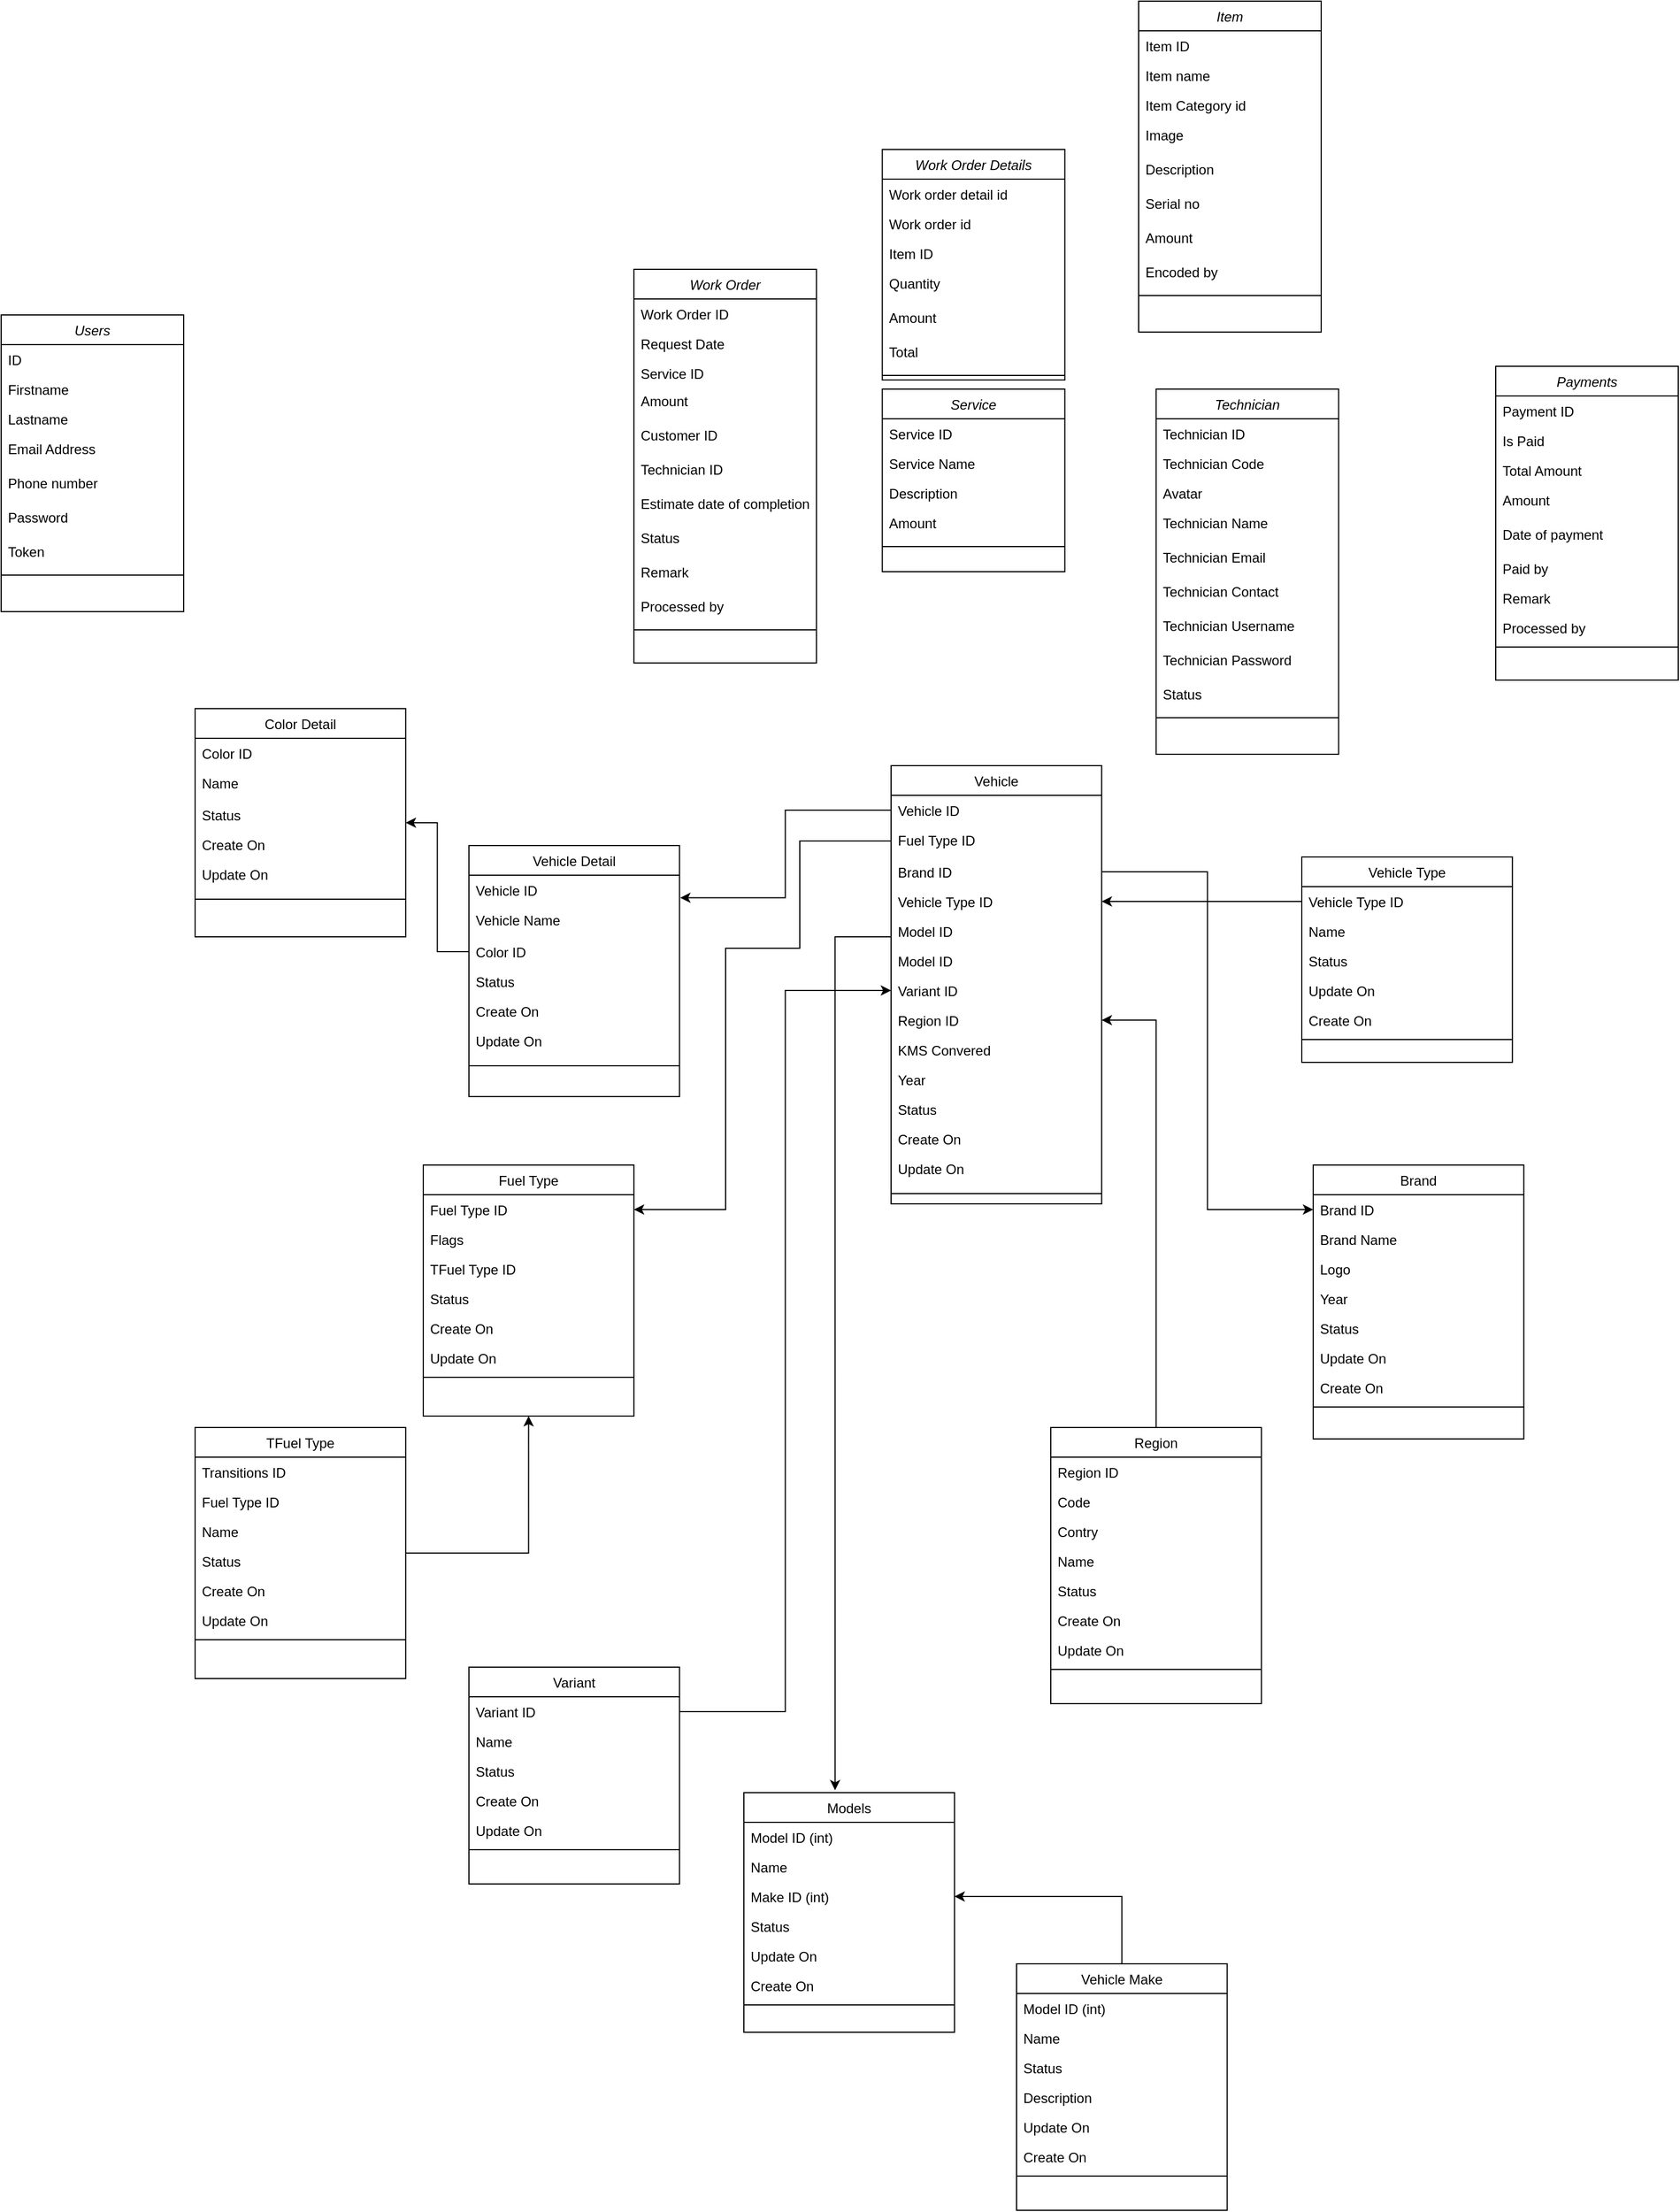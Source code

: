 <mxfile version="20.6.2" type="github">
  <diagram id="C5RBs43oDa-KdzZeNtuy" name="Garage Map App - DB Diagram">
    <mxGraphModel dx="1554" dy="1620" grid="1" gridSize="10" guides="1" tooltips="1" connect="1" arrows="1" fold="1" page="1" pageScale="1" pageWidth="827" pageHeight="1169" math="0" shadow="0">
      <root>
        <mxCell id="WIyWlLk6GJQsqaUBKTNV-0" />
        <mxCell id="WIyWlLk6GJQsqaUBKTNV-1" parent="WIyWlLk6GJQsqaUBKTNV-0" />
        <mxCell id="zkfFHV4jXpPFQw0GAbJ--0" value="Users" style="swimlane;fontStyle=2;align=center;verticalAlign=top;childLayout=stackLayout;horizontal=1;startSize=26;horizontalStack=0;resizeParent=1;resizeLast=0;collapsible=1;marginBottom=0;rounded=0;shadow=0;strokeWidth=1;" parent="WIyWlLk6GJQsqaUBKTNV-1" vertex="1">
          <mxGeometry x="-330" y="75" width="160" height="260" as="geometry">
            <mxRectangle x="-830" y="60" width="160" height="26" as="alternateBounds" />
          </mxGeometry>
        </mxCell>
        <mxCell id="zkfFHV4jXpPFQw0GAbJ--1" value="ID" style="text;align=left;verticalAlign=top;spacingLeft=4;spacingRight=4;overflow=hidden;rotatable=0;points=[[0,0.5],[1,0.5]];portConstraint=eastwest;" parent="zkfFHV4jXpPFQw0GAbJ--0" vertex="1">
          <mxGeometry y="26" width="160" height="26" as="geometry" />
        </mxCell>
        <mxCell id="zkfFHV4jXpPFQw0GAbJ--2" value="Firstname" style="text;align=left;verticalAlign=top;spacingLeft=4;spacingRight=4;overflow=hidden;rotatable=0;points=[[0,0.5],[1,0.5]];portConstraint=eastwest;rounded=0;shadow=0;html=0;" parent="zkfFHV4jXpPFQw0GAbJ--0" vertex="1">
          <mxGeometry y="52" width="160" height="26" as="geometry" />
        </mxCell>
        <mxCell id="zkfFHV4jXpPFQw0GAbJ--3" value="Lastname" style="text;align=left;verticalAlign=top;spacingLeft=4;spacingRight=4;overflow=hidden;rotatable=0;points=[[0,0.5],[1,0.5]];portConstraint=eastwest;rounded=0;shadow=0;html=0;" parent="zkfFHV4jXpPFQw0GAbJ--0" vertex="1">
          <mxGeometry y="78" width="160" height="26" as="geometry" />
        </mxCell>
        <mxCell id="zhhEzy5p5cOylJhgr8vr-0" value="Email Address" style="text;align=left;verticalAlign=top;spacingLeft=4;spacingRight=4;overflow=hidden;rotatable=0;points=[[0,0.5],[1,0.5]];portConstraint=eastwest;rounded=0;shadow=0;html=0;" parent="zkfFHV4jXpPFQw0GAbJ--0" vertex="1">
          <mxGeometry y="104" width="160" height="30" as="geometry" />
        </mxCell>
        <mxCell id="1j_XflQxe0Tt35u-Hjj--0" value="Phone number" style="text;align=left;verticalAlign=top;spacingLeft=4;spacingRight=4;overflow=hidden;rotatable=0;points=[[0,0.5],[1,0.5]];portConstraint=eastwest;rounded=0;shadow=0;html=0;" parent="zkfFHV4jXpPFQw0GAbJ--0" vertex="1">
          <mxGeometry y="134" width="160" height="30" as="geometry" />
        </mxCell>
        <mxCell id="1j_XflQxe0Tt35u-Hjj--1" value="Password" style="text;align=left;verticalAlign=top;spacingLeft=4;spacingRight=4;overflow=hidden;rotatable=0;points=[[0,0.5],[1,0.5]];portConstraint=eastwest;rounded=0;shadow=0;html=0;" parent="zkfFHV4jXpPFQw0GAbJ--0" vertex="1">
          <mxGeometry y="164" width="160" height="30" as="geometry" />
        </mxCell>
        <mxCell id="1j_XflQxe0Tt35u-Hjj--2" value="Token" style="text;align=left;verticalAlign=top;spacingLeft=4;spacingRight=4;overflow=hidden;rotatable=0;points=[[0,0.5],[1,0.5]];portConstraint=eastwest;rounded=0;shadow=0;html=0;" parent="zkfFHV4jXpPFQw0GAbJ--0" vertex="1">
          <mxGeometry y="194" width="160" height="30" as="geometry" />
        </mxCell>
        <mxCell id="zkfFHV4jXpPFQw0GAbJ--4" value="" style="line;html=1;strokeWidth=1;align=left;verticalAlign=middle;spacingTop=-1;spacingLeft=3;spacingRight=3;rotatable=0;labelPosition=right;points=[];portConstraint=eastwest;" parent="zkfFHV4jXpPFQw0GAbJ--0" vertex="1">
          <mxGeometry y="224" width="160" height="8" as="geometry" />
        </mxCell>
        <mxCell id="_AmsLy0YTMM-9idU5BuL-29" value="" style="edgeStyle=orthogonalEdgeStyle;rounded=0;orthogonalLoop=1;jettySize=auto;html=1;entryX=0.433;entryY=-0.01;entryDx=0;entryDy=0;entryPerimeter=0;" parent="WIyWlLk6GJQsqaUBKTNV-1" target="_AmsLy0YTMM-9idU5BuL-20" edge="1">
          <mxGeometry relative="1" as="geometry">
            <Array as="points">
              <mxPoint x="450" y="620" />
              <mxPoint x="380" y="620" />
            </Array>
            <mxPoint x="410" y="620" as="sourcePoint" />
          </mxGeometry>
        </mxCell>
        <mxCell id="_AmsLy0YTMM-9idU5BuL-112" value="" style="edgeStyle=orthogonalEdgeStyle;rounded=0;orthogonalLoop=1;jettySize=auto;html=1;entryX=1.003;entryY=0.761;entryDx=0;entryDy=0;entryPerimeter=0;" parent="WIyWlLk6GJQsqaUBKTNV-1" source="zkfFHV4jXpPFQw0GAbJ--18" target="_AmsLy0YTMM-9idU5BuL-100" edge="1">
          <mxGeometry relative="1" as="geometry" />
        </mxCell>
        <mxCell id="zkfFHV4jXpPFQw0GAbJ--17" value="Vehicle" style="swimlane;fontStyle=0;align=center;verticalAlign=top;childLayout=stackLayout;horizontal=1;startSize=26;horizontalStack=0;resizeParent=1;resizeLast=0;collapsible=1;marginBottom=0;rounded=0;shadow=0;strokeWidth=1;" parent="WIyWlLk6GJQsqaUBKTNV-1" vertex="1">
          <mxGeometry x="450" y="470" width="184.62" height="384" as="geometry">
            <mxRectangle x="550" y="140" width="160" height="26" as="alternateBounds" />
          </mxGeometry>
        </mxCell>
        <mxCell id="zkfFHV4jXpPFQw0GAbJ--18" value="Vehicle ID" style="text;align=left;verticalAlign=top;spacingLeft=4;spacingRight=4;overflow=hidden;rotatable=0;points=[[0,0.5],[1,0.5]];portConstraint=eastwest;" parent="zkfFHV4jXpPFQw0GAbJ--17" vertex="1">
          <mxGeometry y="26" width="184.62" height="26" as="geometry" />
        </mxCell>
        <mxCell id="zkfFHV4jXpPFQw0GAbJ--19" value="Fuel Type ID" style="text;align=left;verticalAlign=top;spacingLeft=4;spacingRight=4;overflow=hidden;rotatable=0;points=[[0,0.5],[1,0.5]];portConstraint=eastwest;rounded=0;shadow=0;html=0;" parent="zkfFHV4jXpPFQw0GAbJ--17" vertex="1">
          <mxGeometry y="52" width="184.62" height="28" as="geometry" />
        </mxCell>
        <mxCell id="zkfFHV4jXpPFQw0GAbJ--20" value="Brand ID" style="text;align=left;verticalAlign=top;spacingLeft=4;spacingRight=4;overflow=hidden;rotatable=0;points=[[0,0.5],[1,0.5]];portConstraint=eastwest;rounded=0;shadow=0;html=0;" parent="zkfFHV4jXpPFQw0GAbJ--17" vertex="1">
          <mxGeometry y="80" width="184.62" height="26" as="geometry" />
        </mxCell>
        <mxCell id="_AmsLy0YTMM-9idU5BuL-56" value="Vehicle Type ID" style="text;align=left;verticalAlign=top;spacingLeft=4;spacingRight=4;overflow=hidden;rotatable=0;points=[[0,0.5],[1,0.5]];portConstraint=eastwest;rounded=0;shadow=0;html=0;" parent="zkfFHV4jXpPFQw0GAbJ--17" vertex="1">
          <mxGeometry y="106" width="184.62" height="26" as="geometry" />
        </mxCell>
        <mxCell id="TfA8qvyjhMoh7MB1J778-33" value="Model ID" style="text;align=left;verticalAlign=top;spacingLeft=4;spacingRight=4;overflow=hidden;rotatable=0;points=[[0,0.5],[1,0.5]];portConstraint=eastwest;rounded=0;shadow=0;html=0;" vertex="1" parent="zkfFHV4jXpPFQw0GAbJ--17">
          <mxGeometry y="132" width="184.62" height="26" as="geometry" />
        </mxCell>
        <mxCell id="zkfFHV4jXpPFQw0GAbJ--21" value="Model ID" style="text;align=left;verticalAlign=top;spacingLeft=4;spacingRight=4;overflow=hidden;rotatable=0;points=[[0,0.5],[1,0.5]];portConstraint=eastwest;rounded=0;shadow=0;html=0;" parent="zkfFHV4jXpPFQw0GAbJ--17" vertex="1">
          <mxGeometry y="158" width="184.62" height="26" as="geometry" />
        </mxCell>
        <mxCell id="zkfFHV4jXpPFQw0GAbJ--22" value="Variant ID" style="text;align=left;verticalAlign=top;spacingLeft=4;spacingRight=4;overflow=hidden;rotatable=0;points=[[0,0.5],[1,0.5]];portConstraint=eastwest;rounded=0;shadow=0;html=0;" parent="zkfFHV4jXpPFQw0GAbJ--17" vertex="1">
          <mxGeometry y="184" width="184.62" height="26" as="geometry" />
        </mxCell>
        <mxCell id="1j_XflQxe0Tt35u-Hjj--4" value="Region ID" style="text;align=left;verticalAlign=top;spacingLeft=4;spacingRight=4;overflow=hidden;rotatable=0;points=[[0,0.5],[1,0.5]];portConstraint=eastwest;rounded=0;shadow=0;html=0;" parent="zkfFHV4jXpPFQw0GAbJ--17" vertex="1">
          <mxGeometry y="210" width="184.62" height="26" as="geometry" />
        </mxCell>
        <mxCell id="_AmsLy0YTMM-9idU5BuL-124" value="KMS Convered" style="text;align=left;verticalAlign=top;spacingLeft=4;spacingRight=4;overflow=hidden;rotatable=0;points=[[0,0.5],[1,0.5]];portConstraint=eastwest;rounded=0;shadow=0;html=0;" parent="zkfFHV4jXpPFQw0GAbJ--17" vertex="1">
          <mxGeometry y="236" width="184.62" height="26" as="geometry" />
        </mxCell>
        <mxCell id="1j_XflQxe0Tt35u-Hjj--3" value="Year" style="text;align=left;verticalAlign=top;spacingLeft=4;spacingRight=4;overflow=hidden;rotatable=0;points=[[0,0.5],[1,0.5]];portConstraint=eastwest;rounded=0;shadow=0;html=0;" parent="zkfFHV4jXpPFQw0GAbJ--17" vertex="1">
          <mxGeometry y="262" width="184.62" height="26" as="geometry" />
        </mxCell>
        <mxCell id="_AmsLy0YTMM-9idU5BuL-93" value="Status" style="text;align=left;verticalAlign=top;spacingLeft=4;spacingRight=4;overflow=hidden;rotatable=0;points=[[0,0.5],[1,0.5]];portConstraint=eastwest;rounded=0;shadow=0;html=0;" parent="zkfFHV4jXpPFQw0GAbJ--17" vertex="1">
          <mxGeometry y="288" width="184.62" height="26" as="geometry" />
        </mxCell>
        <mxCell id="_AmsLy0YTMM-9idU5BuL-94" value="Create On" style="text;align=left;verticalAlign=top;spacingLeft=4;spacingRight=4;overflow=hidden;rotatable=0;points=[[0,0.5],[1,0.5]];portConstraint=eastwest;rounded=0;shadow=0;html=0;" parent="zkfFHV4jXpPFQw0GAbJ--17" vertex="1">
          <mxGeometry y="314" width="184.62" height="26" as="geometry" />
        </mxCell>
        <mxCell id="_AmsLy0YTMM-9idU5BuL-95" value="Update On" style="text;align=left;verticalAlign=top;spacingLeft=4;spacingRight=4;overflow=hidden;rotatable=0;points=[[0,0.5],[1,0.5]];portConstraint=eastwest;rounded=0;shadow=0;html=0;" parent="zkfFHV4jXpPFQw0GAbJ--17" vertex="1">
          <mxGeometry y="340" width="184.62" height="26" as="geometry" />
        </mxCell>
        <mxCell id="zkfFHV4jXpPFQw0GAbJ--23" value="" style="line;html=1;strokeWidth=1;align=left;verticalAlign=middle;spacingTop=-1;spacingLeft=3;spacingRight=3;rotatable=0;labelPosition=right;points=[];portConstraint=eastwest;" parent="zkfFHV4jXpPFQw0GAbJ--17" vertex="1">
          <mxGeometry y="366" width="184.62" height="18" as="geometry" />
        </mxCell>
        <mxCell id="_AmsLy0YTMM-9idU5BuL-1" value="Brand" style="swimlane;fontStyle=0;align=center;verticalAlign=top;childLayout=stackLayout;horizontal=1;startSize=26;horizontalStack=0;resizeParent=1;resizeLast=0;collapsible=1;marginBottom=0;rounded=0;shadow=0;strokeWidth=1;" parent="WIyWlLk6GJQsqaUBKTNV-1" vertex="1">
          <mxGeometry x="820" y="820" width="184.62" height="240" as="geometry">
            <mxRectangle x="550" y="140" width="160" height="26" as="alternateBounds" />
          </mxGeometry>
        </mxCell>
        <mxCell id="_AmsLy0YTMM-9idU5BuL-2" value="Brand ID" style="text;align=left;verticalAlign=top;spacingLeft=4;spacingRight=4;overflow=hidden;rotatable=0;points=[[0,0.5],[1,0.5]];portConstraint=eastwest;" parent="_AmsLy0YTMM-9idU5BuL-1" vertex="1">
          <mxGeometry y="26" width="184.62" height="26" as="geometry" />
        </mxCell>
        <mxCell id="_AmsLy0YTMM-9idU5BuL-3" value="Brand Name" style="text;align=left;verticalAlign=top;spacingLeft=4;spacingRight=4;overflow=hidden;rotatable=0;points=[[0,0.5],[1,0.5]];portConstraint=eastwest;rounded=0;shadow=0;html=0;" parent="_AmsLy0YTMM-9idU5BuL-1" vertex="1">
          <mxGeometry y="52" width="184.62" height="26" as="geometry" />
        </mxCell>
        <mxCell id="_AmsLy0YTMM-9idU5BuL-4" value="Logo" style="text;align=left;verticalAlign=top;spacingLeft=4;spacingRight=4;overflow=hidden;rotatable=0;points=[[0,0.5],[1,0.5]];portConstraint=eastwest;rounded=0;shadow=0;html=0;" parent="_AmsLy0YTMM-9idU5BuL-1" vertex="1">
          <mxGeometry y="78" width="184.62" height="26" as="geometry" />
        </mxCell>
        <mxCell id="_AmsLy0YTMM-9idU5BuL-6" value="Year " style="text;align=left;verticalAlign=top;spacingLeft=4;spacingRight=4;overflow=hidden;rotatable=0;points=[[0,0.5],[1,0.5]];portConstraint=eastwest;rounded=0;shadow=0;html=0;" parent="_AmsLy0YTMM-9idU5BuL-1" vertex="1">
          <mxGeometry y="104" width="184.62" height="26" as="geometry" />
        </mxCell>
        <mxCell id="_AmsLy0YTMM-9idU5BuL-7" value="Status" style="text;align=left;verticalAlign=top;spacingLeft=4;spacingRight=4;overflow=hidden;rotatable=0;points=[[0,0.5],[1,0.5]];portConstraint=eastwest;rounded=0;shadow=0;html=0;" parent="_AmsLy0YTMM-9idU5BuL-1" vertex="1">
          <mxGeometry y="130" width="184.62" height="26" as="geometry" />
        </mxCell>
        <mxCell id="_AmsLy0YTMM-9idU5BuL-8" value="Update On" style="text;align=left;verticalAlign=top;spacingLeft=4;spacingRight=4;overflow=hidden;rotatable=0;points=[[0,0.5],[1,0.5]];portConstraint=eastwest;rounded=0;shadow=0;html=0;" parent="_AmsLy0YTMM-9idU5BuL-1" vertex="1">
          <mxGeometry y="156" width="184.62" height="26" as="geometry" />
        </mxCell>
        <mxCell id="_AmsLy0YTMM-9idU5BuL-51" value="Create On" style="text;align=left;verticalAlign=top;spacingLeft=4;spacingRight=4;overflow=hidden;rotatable=0;points=[[0,0.5],[1,0.5]];portConstraint=eastwest;rounded=0;shadow=0;html=0;" parent="_AmsLy0YTMM-9idU5BuL-1" vertex="1">
          <mxGeometry y="182" width="184.62" height="26" as="geometry" />
        </mxCell>
        <mxCell id="_AmsLy0YTMM-9idU5BuL-9" value="" style="line;html=1;strokeWidth=1;align=left;verticalAlign=middle;spacingTop=-1;spacingLeft=3;spacingRight=3;rotatable=0;labelPosition=right;points=[];portConstraint=eastwest;" parent="_AmsLy0YTMM-9idU5BuL-1" vertex="1">
          <mxGeometry y="208" width="184.62" height="8" as="geometry" />
        </mxCell>
        <mxCell id="_AmsLy0YTMM-9idU5BuL-10" value="Vehicle Type" style="swimlane;fontStyle=0;align=center;verticalAlign=top;childLayout=stackLayout;horizontal=1;startSize=26;horizontalStack=0;resizeParent=1;resizeLast=0;collapsible=1;marginBottom=0;rounded=0;shadow=0;strokeWidth=1;" parent="WIyWlLk6GJQsqaUBKTNV-1" vertex="1">
          <mxGeometry x="810" y="550" width="184.62" height="180" as="geometry">
            <mxRectangle x="550" y="140" width="160" height="26" as="alternateBounds" />
          </mxGeometry>
        </mxCell>
        <mxCell id="_AmsLy0YTMM-9idU5BuL-11" value="Vehicle Type ID " style="text;align=left;verticalAlign=top;spacingLeft=4;spacingRight=4;overflow=hidden;rotatable=0;points=[[0,0.5],[1,0.5]];portConstraint=eastwest;" parent="_AmsLy0YTMM-9idU5BuL-10" vertex="1">
          <mxGeometry y="26" width="184.62" height="26" as="geometry" />
        </mxCell>
        <mxCell id="_AmsLy0YTMM-9idU5BuL-12" value="Name" style="text;align=left;verticalAlign=top;spacingLeft=4;spacingRight=4;overflow=hidden;rotatable=0;points=[[0,0.5],[1,0.5]];portConstraint=eastwest;rounded=0;shadow=0;html=0;" parent="_AmsLy0YTMM-9idU5BuL-10" vertex="1">
          <mxGeometry y="52" width="184.62" height="26" as="geometry" />
        </mxCell>
        <mxCell id="_AmsLy0YTMM-9idU5BuL-13" value="Status" style="text;align=left;verticalAlign=top;spacingLeft=4;spacingRight=4;overflow=hidden;rotatable=0;points=[[0,0.5],[1,0.5]];portConstraint=eastwest;rounded=0;shadow=0;html=0;" parent="_AmsLy0YTMM-9idU5BuL-10" vertex="1">
          <mxGeometry y="78" width="184.62" height="26" as="geometry" />
        </mxCell>
        <mxCell id="_AmsLy0YTMM-9idU5BuL-96" value="Update On" style="text;align=left;verticalAlign=top;spacingLeft=4;spacingRight=4;overflow=hidden;rotatable=0;points=[[0,0.5],[1,0.5]];portConstraint=eastwest;rounded=0;shadow=0;html=0;" parent="_AmsLy0YTMM-9idU5BuL-10" vertex="1">
          <mxGeometry y="104" width="184.62" height="26" as="geometry" />
        </mxCell>
        <mxCell id="_AmsLy0YTMM-9idU5BuL-14" value="Create On" style="text;align=left;verticalAlign=top;spacingLeft=4;spacingRight=4;overflow=hidden;rotatable=0;points=[[0,0.5],[1,0.5]];portConstraint=eastwest;rounded=0;shadow=0;html=0;" parent="_AmsLy0YTMM-9idU5BuL-10" vertex="1">
          <mxGeometry y="130" width="184.62" height="26" as="geometry" />
        </mxCell>
        <mxCell id="_AmsLy0YTMM-9idU5BuL-18" value="" style="line;html=1;strokeWidth=1;align=left;verticalAlign=middle;spacingTop=-1;spacingLeft=3;spacingRight=3;rotatable=0;labelPosition=right;points=[];portConstraint=eastwest;" parent="_AmsLy0YTMM-9idU5BuL-10" vertex="1">
          <mxGeometry y="156" width="184.62" height="8" as="geometry" />
        </mxCell>
        <mxCell id="_AmsLy0YTMM-9idU5BuL-20" value="Models" style="swimlane;fontStyle=0;align=center;verticalAlign=top;childLayout=stackLayout;horizontal=1;startSize=26;horizontalStack=0;resizeParent=1;resizeLast=0;collapsible=1;marginBottom=0;rounded=0;shadow=0;strokeWidth=1;" parent="WIyWlLk6GJQsqaUBKTNV-1" vertex="1">
          <mxGeometry x="321" y="1370" width="184.62" height="210" as="geometry">
            <mxRectangle x="550" y="140" width="160" height="26" as="alternateBounds" />
          </mxGeometry>
        </mxCell>
        <mxCell id="_AmsLy0YTMM-9idU5BuL-21" value="Model ID (int)" style="text;align=left;verticalAlign=top;spacingLeft=4;spacingRight=4;overflow=hidden;rotatable=0;points=[[0,0.5],[1,0.5]];portConstraint=eastwest;" parent="_AmsLy0YTMM-9idU5BuL-20" vertex="1">
          <mxGeometry y="26" width="184.62" height="26" as="geometry" />
        </mxCell>
        <mxCell id="_AmsLy0YTMM-9idU5BuL-22" value="Name" style="text;align=left;verticalAlign=top;spacingLeft=4;spacingRight=4;overflow=hidden;rotatable=0;points=[[0,0.5],[1,0.5]];portConstraint=eastwest;rounded=0;shadow=0;html=0;" parent="_AmsLy0YTMM-9idU5BuL-20" vertex="1">
          <mxGeometry y="52" width="184.62" height="26" as="geometry" />
        </mxCell>
        <mxCell id="_AmsLy0YTMM-9idU5BuL-33" value="Make ID (int)" style="text;align=left;verticalAlign=top;spacingLeft=4;spacingRight=4;overflow=hidden;rotatable=0;points=[[0,0.5],[1,0.5]];portConstraint=eastwest;rounded=0;shadow=0;html=0;" parent="_AmsLy0YTMM-9idU5BuL-20" vertex="1">
          <mxGeometry y="78" width="184.62" height="26" as="geometry" />
        </mxCell>
        <mxCell id="_AmsLy0YTMM-9idU5BuL-27" value="Status" style="text;align=left;verticalAlign=top;spacingLeft=4;spacingRight=4;overflow=hidden;rotatable=0;points=[[0,0.5],[1,0.5]];portConstraint=eastwest;rounded=0;shadow=0;html=0;" parent="_AmsLy0YTMM-9idU5BuL-20" vertex="1">
          <mxGeometry y="104" width="184.62" height="26" as="geometry" />
        </mxCell>
        <mxCell id="_AmsLy0YTMM-9idU5BuL-30" value="Update On" style="text;align=left;verticalAlign=top;spacingLeft=4;spacingRight=4;overflow=hidden;rotatable=0;points=[[0,0.5],[1,0.5]];portConstraint=eastwest;rounded=0;shadow=0;html=0;" parent="_AmsLy0YTMM-9idU5BuL-20" vertex="1">
          <mxGeometry y="130" width="184.62" height="26" as="geometry" />
        </mxCell>
        <mxCell id="_AmsLy0YTMM-9idU5BuL-31" value="Create On" style="text;align=left;verticalAlign=top;spacingLeft=4;spacingRight=4;overflow=hidden;rotatable=0;points=[[0,0.5],[1,0.5]];portConstraint=eastwest;rounded=0;shadow=0;html=0;" parent="_AmsLy0YTMM-9idU5BuL-20" vertex="1">
          <mxGeometry y="156" width="184.62" height="26" as="geometry" />
        </mxCell>
        <mxCell id="_AmsLy0YTMM-9idU5BuL-28" value="" style="line;html=1;strokeWidth=1;align=left;verticalAlign=middle;spacingTop=-1;spacingLeft=3;spacingRight=3;rotatable=0;labelPosition=right;points=[];portConstraint=eastwest;" parent="_AmsLy0YTMM-9idU5BuL-20" vertex="1">
          <mxGeometry y="182" width="184.62" height="8" as="geometry" />
        </mxCell>
        <mxCell id="_AmsLy0YTMM-9idU5BuL-45" style="edgeStyle=orthogonalEdgeStyle;rounded=0;orthogonalLoop=1;jettySize=auto;html=1;" parent="WIyWlLk6GJQsqaUBKTNV-1" source="_AmsLy0YTMM-9idU5BuL-34" target="_AmsLy0YTMM-9idU5BuL-33" edge="1">
          <mxGeometry relative="1" as="geometry">
            <mxPoint x="1138" y="670" as="targetPoint" />
          </mxGeometry>
        </mxCell>
        <mxCell id="_AmsLy0YTMM-9idU5BuL-34" value="Vehicle Make" style="swimlane;fontStyle=0;align=center;verticalAlign=top;childLayout=stackLayout;horizontal=1;startSize=26;horizontalStack=0;resizeParent=1;resizeLast=0;collapsible=1;marginBottom=0;rounded=0;shadow=0;strokeWidth=1;" parent="WIyWlLk6GJQsqaUBKTNV-1" vertex="1">
          <mxGeometry x="560" y="1520" width="184.62" height="216" as="geometry">
            <mxRectangle x="550" y="140" width="160" height="26" as="alternateBounds" />
          </mxGeometry>
        </mxCell>
        <mxCell id="_AmsLy0YTMM-9idU5BuL-35" value="Model ID (int)" style="text;align=left;verticalAlign=top;spacingLeft=4;spacingRight=4;overflow=hidden;rotatable=0;points=[[0,0.5],[1,0.5]];portConstraint=eastwest;" parent="_AmsLy0YTMM-9idU5BuL-34" vertex="1">
          <mxGeometry y="26" width="184.62" height="26" as="geometry" />
        </mxCell>
        <mxCell id="_AmsLy0YTMM-9idU5BuL-36" value="Name" style="text;align=left;verticalAlign=top;spacingLeft=4;spacingRight=4;overflow=hidden;rotatable=0;points=[[0,0.5],[1,0.5]];portConstraint=eastwest;rounded=0;shadow=0;html=0;" parent="_AmsLy0YTMM-9idU5BuL-34" vertex="1">
          <mxGeometry y="52" width="184.62" height="26" as="geometry" />
        </mxCell>
        <mxCell id="_AmsLy0YTMM-9idU5BuL-38" value="Status" style="text;align=left;verticalAlign=top;spacingLeft=4;spacingRight=4;overflow=hidden;rotatable=0;points=[[0,0.5],[1,0.5]];portConstraint=eastwest;rounded=0;shadow=0;html=0;" parent="_AmsLy0YTMM-9idU5BuL-34" vertex="1">
          <mxGeometry y="78" width="184.62" height="26" as="geometry" />
        </mxCell>
        <mxCell id="_AmsLy0YTMM-9idU5BuL-50" value="Description" style="text;align=left;verticalAlign=top;spacingLeft=4;spacingRight=4;overflow=hidden;rotatable=0;points=[[0,0.5],[1,0.5]];portConstraint=eastwest;rounded=0;shadow=0;html=0;" parent="_AmsLy0YTMM-9idU5BuL-34" vertex="1">
          <mxGeometry y="104" width="184.62" height="26" as="geometry" />
        </mxCell>
        <mxCell id="_AmsLy0YTMM-9idU5BuL-49" value="Update On" style="text;align=left;verticalAlign=top;spacingLeft=4;spacingRight=4;overflow=hidden;rotatable=0;points=[[0,0.5],[1,0.5]];portConstraint=eastwest;rounded=0;shadow=0;html=0;" parent="_AmsLy0YTMM-9idU5BuL-34" vertex="1">
          <mxGeometry y="130" width="184.62" height="26" as="geometry" />
        </mxCell>
        <mxCell id="_AmsLy0YTMM-9idU5BuL-40" value="Create On" style="text;align=left;verticalAlign=top;spacingLeft=4;spacingRight=4;overflow=hidden;rotatable=0;points=[[0,0.5],[1,0.5]];portConstraint=eastwest;rounded=0;shadow=0;html=0;" parent="_AmsLy0YTMM-9idU5BuL-34" vertex="1">
          <mxGeometry y="156" width="184.62" height="26" as="geometry" />
        </mxCell>
        <mxCell id="_AmsLy0YTMM-9idU5BuL-41" value="" style="line;html=1;strokeWidth=1;align=left;verticalAlign=middle;spacingTop=-1;spacingLeft=3;spacingRight=3;rotatable=0;labelPosition=right;points=[];portConstraint=eastwest;" parent="_AmsLy0YTMM-9idU5BuL-34" vertex="1">
          <mxGeometry y="182" width="184.62" height="8" as="geometry" />
        </mxCell>
        <mxCell id="_AmsLy0YTMM-9idU5BuL-54" style="edgeStyle=orthogonalEdgeStyle;rounded=0;orthogonalLoop=1;jettySize=auto;html=1;" parent="WIyWlLk6GJQsqaUBKTNV-1" source="zkfFHV4jXpPFQw0GAbJ--20" target="_AmsLy0YTMM-9idU5BuL-2" edge="1">
          <mxGeometry relative="1" as="geometry" />
        </mxCell>
        <mxCell id="_AmsLy0YTMM-9idU5BuL-57" style="edgeStyle=orthogonalEdgeStyle;rounded=0;orthogonalLoop=1;jettySize=auto;html=1;" parent="WIyWlLk6GJQsqaUBKTNV-1" source="_AmsLy0YTMM-9idU5BuL-11" target="_AmsLy0YTMM-9idU5BuL-56" edge="1">
          <mxGeometry relative="1" as="geometry">
            <Array as="points" />
          </mxGeometry>
        </mxCell>
        <mxCell id="_AmsLy0YTMM-9idU5BuL-59" value="Fuel Type" style="swimlane;fontStyle=0;align=center;verticalAlign=top;childLayout=stackLayout;horizontal=1;startSize=26;horizontalStack=0;resizeParent=1;resizeLast=0;collapsible=1;marginBottom=0;rounded=0;shadow=0;strokeWidth=1;" parent="WIyWlLk6GJQsqaUBKTNV-1" vertex="1">
          <mxGeometry x="40" y="820" width="184.62" height="220" as="geometry">
            <mxRectangle x="550" y="140" width="160" height="26" as="alternateBounds" />
          </mxGeometry>
        </mxCell>
        <mxCell id="_AmsLy0YTMM-9idU5BuL-60" value="Fuel Type ID" style="text;align=left;verticalAlign=top;spacingLeft=4;spacingRight=4;overflow=hidden;rotatable=0;points=[[0,0.5],[1,0.5]];portConstraint=eastwest;" parent="_AmsLy0YTMM-9idU5BuL-59" vertex="1">
          <mxGeometry y="26" width="184.62" height="26" as="geometry" />
        </mxCell>
        <mxCell id="_AmsLy0YTMM-9idU5BuL-97" value="Flags" style="text;align=left;verticalAlign=top;spacingLeft=4;spacingRight=4;overflow=hidden;rotatable=0;points=[[0,0.5],[1,0.5]];portConstraint=eastwest;rounded=0;shadow=0;html=0;" parent="_AmsLy0YTMM-9idU5BuL-59" vertex="1">
          <mxGeometry y="52" width="184.62" height="26" as="geometry" />
        </mxCell>
        <mxCell id="_AmsLy0YTMM-9idU5BuL-61" value="TFuel Type ID" style="text;align=left;verticalAlign=top;spacingLeft=4;spacingRight=4;overflow=hidden;rotatable=0;points=[[0,0.5],[1,0.5]];portConstraint=eastwest;rounded=0;shadow=0;html=0;" parent="_AmsLy0YTMM-9idU5BuL-59" vertex="1">
          <mxGeometry y="78" width="184.62" height="26" as="geometry" />
        </mxCell>
        <mxCell id="_AmsLy0YTMM-9idU5BuL-62" value="Status" style="text;align=left;verticalAlign=top;spacingLeft=4;spacingRight=4;overflow=hidden;rotatable=0;points=[[0,0.5],[1,0.5]];portConstraint=eastwest;rounded=0;shadow=0;html=0;" parent="_AmsLy0YTMM-9idU5BuL-59" vertex="1">
          <mxGeometry y="104" width="184.62" height="26" as="geometry" />
        </mxCell>
        <mxCell id="_AmsLy0YTMM-9idU5BuL-65" value="Create On" style="text;align=left;verticalAlign=top;spacingLeft=4;spacingRight=4;overflow=hidden;rotatable=0;points=[[0,0.5],[1,0.5]];portConstraint=eastwest;rounded=0;shadow=0;html=0;" parent="_AmsLy0YTMM-9idU5BuL-59" vertex="1">
          <mxGeometry y="130" width="184.62" height="26" as="geometry" />
        </mxCell>
        <mxCell id="_AmsLy0YTMM-9idU5BuL-63" value="Update On" style="text;align=left;verticalAlign=top;spacingLeft=4;spacingRight=4;overflow=hidden;rotatable=0;points=[[0,0.5],[1,0.5]];portConstraint=eastwest;rounded=0;shadow=0;html=0;" parent="_AmsLy0YTMM-9idU5BuL-59" vertex="1">
          <mxGeometry y="156" width="184.62" height="26" as="geometry" />
        </mxCell>
        <mxCell id="_AmsLy0YTMM-9idU5BuL-64" value="" style="line;html=1;strokeWidth=1;align=left;verticalAlign=middle;spacingTop=-1;spacingLeft=3;spacingRight=3;rotatable=0;labelPosition=right;points=[];portConstraint=eastwest;" parent="_AmsLy0YTMM-9idU5BuL-59" vertex="1">
          <mxGeometry y="182" width="184.62" height="8" as="geometry" />
        </mxCell>
        <mxCell id="_AmsLy0YTMM-9idU5BuL-78" style="edgeStyle=orthogonalEdgeStyle;rounded=0;orthogonalLoop=1;jettySize=auto;html=1;entryX=0.5;entryY=1;entryDx=0;entryDy=0;" parent="WIyWlLk6GJQsqaUBKTNV-1" source="_AmsLy0YTMM-9idU5BuL-66" target="_AmsLy0YTMM-9idU5BuL-59" edge="1">
          <mxGeometry relative="1" as="geometry" />
        </mxCell>
        <mxCell id="_AmsLy0YTMM-9idU5BuL-66" value="TFuel Type" style="swimlane;fontStyle=0;align=center;verticalAlign=top;childLayout=stackLayout;horizontal=1;startSize=26;horizontalStack=0;resizeParent=1;resizeLast=0;collapsible=1;marginBottom=0;rounded=0;shadow=0;strokeWidth=1;" parent="WIyWlLk6GJQsqaUBKTNV-1" vertex="1">
          <mxGeometry x="-160" y="1050" width="184.62" height="220" as="geometry">
            <mxRectangle x="550" y="140" width="160" height="26" as="alternateBounds" />
          </mxGeometry>
        </mxCell>
        <mxCell id="_AmsLy0YTMM-9idU5BuL-98" value="Transitions ID" style="text;align=left;verticalAlign=top;spacingLeft=4;spacingRight=4;overflow=hidden;rotatable=0;points=[[0,0.5],[1,0.5]];portConstraint=eastwest;" parent="_AmsLy0YTMM-9idU5BuL-66" vertex="1">
          <mxGeometry y="26" width="184.62" height="26" as="geometry" />
        </mxCell>
        <mxCell id="_AmsLy0YTMM-9idU5BuL-67" value="Fuel Type ID" style="text;align=left;verticalAlign=top;spacingLeft=4;spacingRight=4;overflow=hidden;rotatable=0;points=[[0,0.5],[1,0.5]];portConstraint=eastwest;" parent="_AmsLy0YTMM-9idU5BuL-66" vertex="1">
          <mxGeometry y="52" width="184.62" height="26" as="geometry" />
        </mxCell>
        <mxCell id="_AmsLy0YTMM-9idU5BuL-75" value="Name" style="text;align=left;verticalAlign=top;spacingLeft=4;spacingRight=4;overflow=hidden;rotatable=0;points=[[0,0.5],[1,0.5]];portConstraint=eastwest;rounded=0;shadow=0;html=0;" parent="_AmsLy0YTMM-9idU5BuL-66" vertex="1">
          <mxGeometry y="78" width="184.62" height="26" as="geometry" />
        </mxCell>
        <mxCell id="_AmsLy0YTMM-9idU5BuL-69" value="Status" style="text;align=left;verticalAlign=top;spacingLeft=4;spacingRight=4;overflow=hidden;rotatable=0;points=[[0,0.5],[1,0.5]];portConstraint=eastwest;rounded=0;shadow=0;html=0;" parent="_AmsLy0YTMM-9idU5BuL-66" vertex="1">
          <mxGeometry y="104" width="184.62" height="26" as="geometry" />
        </mxCell>
        <mxCell id="_AmsLy0YTMM-9idU5BuL-70" value="Create On" style="text;align=left;verticalAlign=top;spacingLeft=4;spacingRight=4;overflow=hidden;rotatable=0;points=[[0,0.5],[1,0.5]];portConstraint=eastwest;rounded=0;shadow=0;html=0;" parent="_AmsLy0YTMM-9idU5BuL-66" vertex="1">
          <mxGeometry y="130" width="184.62" height="26" as="geometry" />
        </mxCell>
        <mxCell id="_AmsLy0YTMM-9idU5BuL-71" value="Update On" style="text;align=left;verticalAlign=top;spacingLeft=4;spacingRight=4;overflow=hidden;rotatable=0;points=[[0,0.5],[1,0.5]];portConstraint=eastwest;rounded=0;shadow=0;html=0;" parent="_AmsLy0YTMM-9idU5BuL-66" vertex="1">
          <mxGeometry y="156" width="184.62" height="26" as="geometry" />
        </mxCell>
        <mxCell id="_AmsLy0YTMM-9idU5BuL-72" value="" style="line;html=1;strokeWidth=1;align=left;verticalAlign=middle;spacingTop=-1;spacingLeft=3;spacingRight=3;rotatable=0;labelPosition=right;points=[];portConstraint=eastwest;" parent="_AmsLy0YTMM-9idU5BuL-66" vertex="1">
          <mxGeometry y="182" width="184.62" height="8" as="geometry" />
        </mxCell>
        <mxCell id="_AmsLy0YTMM-9idU5BuL-79" style="edgeStyle=orthogonalEdgeStyle;rounded=0;orthogonalLoop=1;jettySize=auto;html=1;" parent="WIyWlLk6GJQsqaUBKTNV-1" source="zkfFHV4jXpPFQw0GAbJ--19" target="_AmsLy0YTMM-9idU5BuL-60" edge="1">
          <mxGeometry relative="1" as="geometry">
            <Array as="points">
              <mxPoint x="370" y="536" />
              <mxPoint x="370" y="630" />
              <mxPoint x="305" y="630" />
              <mxPoint x="305" y="859" />
            </Array>
          </mxGeometry>
        </mxCell>
        <mxCell id="_AmsLy0YTMM-9idU5BuL-82" value="Variant" style="swimlane;fontStyle=0;align=center;verticalAlign=top;childLayout=stackLayout;horizontal=1;startSize=26;horizontalStack=0;resizeParent=1;resizeLast=0;collapsible=1;marginBottom=0;rounded=0;shadow=0;strokeWidth=1;" parent="WIyWlLk6GJQsqaUBKTNV-1" vertex="1">
          <mxGeometry x="80" y="1260" width="184.62" height="190" as="geometry">
            <mxRectangle x="170" y="1030" width="160" height="26" as="alternateBounds" />
          </mxGeometry>
        </mxCell>
        <mxCell id="_AmsLy0YTMM-9idU5BuL-83" value="Variant ID" style="text;align=left;verticalAlign=top;spacingLeft=4;spacingRight=4;overflow=hidden;rotatable=0;points=[[0,0.5],[1,0.5]];portConstraint=eastwest;" parent="_AmsLy0YTMM-9idU5BuL-82" vertex="1">
          <mxGeometry y="26" width="184.62" height="26" as="geometry" />
        </mxCell>
        <mxCell id="_AmsLy0YTMM-9idU5BuL-84" value="Name" style="text;align=left;verticalAlign=top;spacingLeft=4;spacingRight=4;overflow=hidden;rotatable=0;points=[[0,0.5],[1,0.5]];portConstraint=eastwest;rounded=0;shadow=0;html=0;" parent="_AmsLy0YTMM-9idU5BuL-82" vertex="1">
          <mxGeometry y="52" width="184.62" height="26" as="geometry" />
        </mxCell>
        <mxCell id="_AmsLy0YTMM-9idU5BuL-85" value="Status" style="text;align=left;verticalAlign=top;spacingLeft=4;spacingRight=4;overflow=hidden;rotatable=0;points=[[0,0.5],[1,0.5]];portConstraint=eastwest;rounded=0;shadow=0;html=0;" parent="_AmsLy0YTMM-9idU5BuL-82" vertex="1">
          <mxGeometry y="78" width="184.62" height="26" as="geometry" />
        </mxCell>
        <mxCell id="_AmsLy0YTMM-9idU5BuL-86" value="Create On" style="text;align=left;verticalAlign=top;spacingLeft=4;spacingRight=4;overflow=hidden;rotatable=0;points=[[0,0.5],[1,0.5]];portConstraint=eastwest;rounded=0;shadow=0;html=0;" parent="_AmsLy0YTMM-9idU5BuL-82" vertex="1">
          <mxGeometry y="104" width="184.62" height="26" as="geometry" />
        </mxCell>
        <mxCell id="_AmsLy0YTMM-9idU5BuL-87" value="Update On" style="text;align=left;verticalAlign=top;spacingLeft=4;spacingRight=4;overflow=hidden;rotatable=0;points=[[0,0.5],[1,0.5]];portConstraint=eastwest;rounded=0;shadow=0;html=0;" parent="_AmsLy0YTMM-9idU5BuL-82" vertex="1">
          <mxGeometry y="130" width="184.62" height="26" as="geometry" />
        </mxCell>
        <mxCell id="_AmsLy0YTMM-9idU5BuL-88" value="" style="line;html=1;strokeWidth=1;align=left;verticalAlign=middle;spacingTop=-1;spacingLeft=3;spacingRight=3;rotatable=0;labelPosition=right;points=[];portConstraint=eastwest;" parent="_AmsLy0YTMM-9idU5BuL-82" vertex="1">
          <mxGeometry y="156" width="184.62" height="8" as="geometry" />
        </mxCell>
        <mxCell id="_AmsLy0YTMM-9idU5BuL-91" style="edgeStyle=orthogonalEdgeStyle;rounded=0;orthogonalLoop=1;jettySize=auto;html=1;entryX=0;entryY=0.5;entryDx=0;entryDy=0;" parent="WIyWlLk6GJQsqaUBKTNV-1" source="_AmsLy0YTMM-9idU5BuL-83" target="zkfFHV4jXpPFQw0GAbJ--22" edge="1">
          <mxGeometry relative="1" as="geometry" />
        </mxCell>
        <mxCell id="_AmsLy0YTMM-9idU5BuL-122" value="" style="edgeStyle=orthogonalEdgeStyle;rounded=0;orthogonalLoop=1;jettySize=auto;html=1;exitX=0;exitY=0.5;exitDx=0;exitDy=0;" parent="WIyWlLk6GJQsqaUBKTNV-1" source="_AmsLy0YTMM-9idU5BuL-107" target="_AmsLy0YTMM-9idU5BuL-114" edge="1">
          <mxGeometry relative="1" as="geometry" />
        </mxCell>
        <mxCell id="_AmsLy0YTMM-9idU5BuL-99" value="Vehicle Detail" style="swimlane;fontStyle=0;align=center;verticalAlign=top;childLayout=stackLayout;horizontal=1;startSize=26;horizontalStack=0;resizeParent=1;resizeLast=0;collapsible=1;marginBottom=0;rounded=0;shadow=0;strokeWidth=1;" parent="WIyWlLk6GJQsqaUBKTNV-1" vertex="1">
          <mxGeometry x="80" y="540" width="184.62" height="220" as="geometry">
            <mxRectangle x="550" y="140" width="160" height="26" as="alternateBounds" />
          </mxGeometry>
        </mxCell>
        <mxCell id="_AmsLy0YTMM-9idU5BuL-100" value="Vehicle ID" style="text;align=left;verticalAlign=top;spacingLeft=4;spacingRight=4;overflow=hidden;rotatable=0;points=[[0,0.5],[1,0.5]];portConstraint=eastwest;" parent="_AmsLy0YTMM-9idU5BuL-99" vertex="1">
          <mxGeometry y="26" width="184.62" height="26" as="geometry" />
        </mxCell>
        <mxCell id="_AmsLy0YTMM-9idU5BuL-101" value="Vehicle Name" style="text;align=left;verticalAlign=top;spacingLeft=4;spacingRight=4;overflow=hidden;rotatable=0;points=[[0,0.5],[1,0.5]];portConstraint=eastwest;rounded=0;shadow=0;html=0;" parent="_AmsLy0YTMM-9idU5BuL-99" vertex="1">
          <mxGeometry y="52" width="184.62" height="28" as="geometry" />
        </mxCell>
        <mxCell id="_AmsLy0YTMM-9idU5BuL-107" value="Color ID" style="text;align=left;verticalAlign=top;spacingLeft=4;spacingRight=4;overflow=hidden;rotatable=0;points=[[0,0.5],[1,0.5]];portConstraint=eastwest;rounded=0;shadow=0;html=0;" parent="_AmsLy0YTMM-9idU5BuL-99" vertex="1">
          <mxGeometry y="80" width="184.62" height="26" as="geometry" />
        </mxCell>
        <mxCell id="_AmsLy0YTMM-9idU5BuL-108" value="Status" style="text;align=left;verticalAlign=top;spacingLeft=4;spacingRight=4;overflow=hidden;rotatable=0;points=[[0,0.5],[1,0.5]];portConstraint=eastwest;rounded=0;shadow=0;html=0;" parent="_AmsLy0YTMM-9idU5BuL-99" vertex="1">
          <mxGeometry y="106" width="184.62" height="26" as="geometry" />
        </mxCell>
        <mxCell id="_AmsLy0YTMM-9idU5BuL-109" value="Create On" style="text;align=left;verticalAlign=top;spacingLeft=4;spacingRight=4;overflow=hidden;rotatable=0;points=[[0,0.5],[1,0.5]];portConstraint=eastwest;rounded=0;shadow=0;html=0;" parent="_AmsLy0YTMM-9idU5BuL-99" vertex="1">
          <mxGeometry y="132" width="184.62" height="26" as="geometry" />
        </mxCell>
        <mxCell id="_AmsLy0YTMM-9idU5BuL-110" value="Update On" style="text;align=left;verticalAlign=top;spacingLeft=4;spacingRight=4;overflow=hidden;rotatable=0;points=[[0,0.5],[1,0.5]];portConstraint=eastwest;rounded=0;shadow=0;html=0;" parent="_AmsLy0YTMM-9idU5BuL-99" vertex="1">
          <mxGeometry y="158" width="184.62" height="26" as="geometry" />
        </mxCell>
        <mxCell id="_AmsLy0YTMM-9idU5BuL-111" value="" style="line;html=1;strokeWidth=1;align=left;verticalAlign=middle;spacingTop=-1;spacingLeft=3;spacingRight=3;rotatable=0;labelPosition=right;points=[];portConstraint=eastwest;" parent="_AmsLy0YTMM-9idU5BuL-99" vertex="1">
          <mxGeometry y="184" width="184.62" height="18" as="geometry" />
        </mxCell>
        <mxCell id="_AmsLy0YTMM-9idU5BuL-114" value="Color Detail" style="swimlane;fontStyle=0;align=center;verticalAlign=top;childLayout=stackLayout;horizontal=1;startSize=26;horizontalStack=0;resizeParent=1;resizeLast=0;collapsible=1;marginBottom=0;rounded=0;shadow=0;strokeWidth=1;" parent="WIyWlLk6GJQsqaUBKTNV-1" vertex="1">
          <mxGeometry x="-160" y="420" width="184.62" height="200" as="geometry">
            <mxRectangle x="550" y="140" width="160" height="26" as="alternateBounds" />
          </mxGeometry>
        </mxCell>
        <mxCell id="_AmsLy0YTMM-9idU5BuL-115" value="Color ID" style="text;align=left;verticalAlign=top;spacingLeft=4;spacingRight=4;overflow=hidden;rotatable=0;points=[[0,0.5],[1,0.5]];portConstraint=eastwest;" parent="_AmsLy0YTMM-9idU5BuL-114" vertex="1">
          <mxGeometry y="26" width="184.62" height="26" as="geometry" />
        </mxCell>
        <mxCell id="_AmsLy0YTMM-9idU5BuL-116" value="Name" style="text;align=left;verticalAlign=top;spacingLeft=4;spacingRight=4;overflow=hidden;rotatable=0;points=[[0,0.5],[1,0.5]];portConstraint=eastwest;rounded=0;shadow=0;html=0;" parent="_AmsLy0YTMM-9idU5BuL-114" vertex="1">
          <mxGeometry y="52" width="184.62" height="28" as="geometry" />
        </mxCell>
        <mxCell id="_AmsLy0YTMM-9idU5BuL-118" value="Status" style="text;align=left;verticalAlign=top;spacingLeft=4;spacingRight=4;overflow=hidden;rotatable=0;points=[[0,0.5],[1,0.5]];portConstraint=eastwest;rounded=0;shadow=0;html=0;" parent="_AmsLy0YTMM-9idU5BuL-114" vertex="1">
          <mxGeometry y="80" width="184.62" height="26" as="geometry" />
        </mxCell>
        <mxCell id="_AmsLy0YTMM-9idU5BuL-119" value="Create On" style="text;align=left;verticalAlign=top;spacingLeft=4;spacingRight=4;overflow=hidden;rotatable=0;points=[[0,0.5],[1,0.5]];portConstraint=eastwest;rounded=0;shadow=0;html=0;" parent="_AmsLy0YTMM-9idU5BuL-114" vertex="1">
          <mxGeometry y="106" width="184.62" height="26" as="geometry" />
        </mxCell>
        <mxCell id="_AmsLy0YTMM-9idU5BuL-120" value="Update On" style="text;align=left;verticalAlign=top;spacingLeft=4;spacingRight=4;overflow=hidden;rotatable=0;points=[[0,0.5],[1,0.5]];portConstraint=eastwest;rounded=0;shadow=0;html=0;" parent="_AmsLy0YTMM-9idU5BuL-114" vertex="1">
          <mxGeometry y="132" width="184.62" height="26" as="geometry" />
        </mxCell>
        <mxCell id="_AmsLy0YTMM-9idU5BuL-121" value="" style="line;html=1;strokeWidth=1;align=left;verticalAlign=middle;spacingTop=-1;spacingLeft=3;spacingRight=3;rotatable=0;labelPosition=right;points=[];portConstraint=eastwest;" parent="_AmsLy0YTMM-9idU5BuL-114" vertex="1">
          <mxGeometry y="158" width="184.62" height="18" as="geometry" />
        </mxCell>
        <mxCell id="_AmsLy0YTMM-9idU5BuL-136" style="edgeStyle=orthogonalEdgeStyle;rounded=0;orthogonalLoop=1;jettySize=auto;html=1;" parent="WIyWlLk6GJQsqaUBKTNV-1" source="_AmsLy0YTMM-9idU5BuL-125" target="1j_XflQxe0Tt35u-Hjj--4" edge="1">
          <mxGeometry relative="1" as="geometry" />
        </mxCell>
        <mxCell id="_AmsLy0YTMM-9idU5BuL-125" value="Region" style="swimlane;fontStyle=0;align=center;verticalAlign=top;childLayout=stackLayout;horizontal=1;startSize=26;horizontalStack=0;resizeParent=1;resizeLast=0;collapsible=1;marginBottom=0;rounded=0;shadow=0;strokeWidth=1;" parent="WIyWlLk6GJQsqaUBKTNV-1" vertex="1">
          <mxGeometry x="590" y="1050" width="184.62" height="242" as="geometry">
            <mxRectangle x="170" y="1030" width="160" height="26" as="alternateBounds" />
          </mxGeometry>
        </mxCell>
        <mxCell id="_AmsLy0YTMM-9idU5BuL-126" value="Region ID" style="text;align=left;verticalAlign=top;spacingLeft=4;spacingRight=4;overflow=hidden;rotatable=0;points=[[0,0.5],[1,0.5]];portConstraint=eastwest;" parent="_AmsLy0YTMM-9idU5BuL-125" vertex="1">
          <mxGeometry y="26" width="184.62" height="26" as="geometry" />
        </mxCell>
        <mxCell id="_AmsLy0YTMM-9idU5BuL-127" value="Code" style="text;align=left;verticalAlign=top;spacingLeft=4;spacingRight=4;overflow=hidden;rotatable=0;points=[[0,0.5],[1,0.5]];portConstraint=eastwest;rounded=0;shadow=0;html=0;" parent="_AmsLy0YTMM-9idU5BuL-125" vertex="1">
          <mxGeometry y="52" width="184.62" height="26" as="geometry" />
        </mxCell>
        <mxCell id="_AmsLy0YTMM-9idU5BuL-133" value="Contry" style="text;align=left;verticalAlign=top;spacingLeft=4;spacingRight=4;overflow=hidden;rotatable=0;points=[[0,0.5],[1,0.5]];portConstraint=eastwest;rounded=0;shadow=0;html=0;" parent="_AmsLy0YTMM-9idU5BuL-125" vertex="1">
          <mxGeometry y="78" width="184.62" height="26" as="geometry" />
        </mxCell>
        <mxCell id="_AmsLy0YTMM-9idU5BuL-128" value="Name" style="text;align=left;verticalAlign=top;spacingLeft=4;spacingRight=4;overflow=hidden;rotatable=0;points=[[0,0.5],[1,0.5]];portConstraint=eastwest;rounded=0;shadow=0;html=0;" parent="_AmsLy0YTMM-9idU5BuL-125" vertex="1">
          <mxGeometry y="104" width="184.62" height="26" as="geometry" />
        </mxCell>
        <mxCell id="_AmsLy0YTMM-9idU5BuL-132" value="Status" style="text;align=left;verticalAlign=top;spacingLeft=4;spacingRight=4;overflow=hidden;rotatable=0;points=[[0,0.5],[1,0.5]];portConstraint=eastwest;rounded=0;shadow=0;html=0;" parent="_AmsLy0YTMM-9idU5BuL-125" vertex="1">
          <mxGeometry y="130" width="184.62" height="26" as="geometry" />
        </mxCell>
        <mxCell id="_AmsLy0YTMM-9idU5BuL-129" value="Create On" style="text;align=left;verticalAlign=top;spacingLeft=4;spacingRight=4;overflow=hidden;rotatable=0;points=[[0,0.5],[1,0.5]];portConstraint=eastwest;rounded=0;shadow=0;html=0;" parent="_AmsLy0YTMM-9idU5BuL-125" vertex="1">
          <mxGeometry y="156" width="184.62" height="26" as="geometry" />
        </mxCell>
        <mxCell id="_AmsLy0YTMM-9idU5BuL-130" value="Update On" style="text;align=left;verticalAlign=top;spacingLeft=4;spacingRight=4;overflow=hidden;rotatable=0;points=[[0,0.5],[1,0.5]];portConstraint=eastwest;rounded=0;shadow=0;html=0;" parent="_AmsLy0YTMM-9idU5BuL-125" vertex="1">
          <mxGeometry y="182" width="184.62" height="26" as="geometry" />
        </mxCell>
        <mxCell id="_AmsLy0YTMM-9idU5BuL-131" value="" style="line;html=1;strokeWidth=1;align=left;verticalAlign=middle;spacingTop=-1;spacingLeft=3;spacingRight=3;rotatable=0;labelPosition=right;points=[];portConstraint=eastwest;" parent="_AmsLy0YTMM-9idU5BuL-125" vertex="1">
          <mxGeometry y="208" width="184.62" height="8" as="geometry" />
        </mxCell>
        <mxCell id="pKip1tppJ04PTtZ95Z_z-1" value="Service" style="swimlane;fontStyle=2;align=center;verticalAlign=top;childLayout=stackLayout;horizontal=1;startSize=26;horizontalStack=0;resizeParent=1;resizeLast=0;collapsible=1;marginBottom=0;rounded=0;shadow=0;strokeWidth=1;" parent="WIyWlLk6GJQsqaUBKTNV-1" vertex="1">
          <mxGeometry x="442.31" y="140" width="160" height="160" as="geometry">
            <mxRectangle x="-830" y="60" width="160" height="26" as="alternateBounds" />
          </mxGeometry>
        </mxCell>
        <mxCell id="pKip1tppJ04PTtZ95Z_z-2" value="Service ID" style="text;align=left;verticalAlign=top;spacingLeft=4;spacingRight=4;overflow=hidden;rotatable=0;points=[[0,0.5],[1,0.5]];portConstraint=eastwest;" parent="pKip1tppJ04PTtZ95Z_z-1" vertex="1">
          <mxGeometry y="26" width="160" height="26" as="geometry" />
        </mxCell>
        <mxCell id="pKip1tppJ04PTtZ95Z_z-3" value="Service Name" style="text;align=left;verticalAlign=top;spacingLeft=4;spacingRight=4;overflow=hidden;rotatable=0;points=[[0,0.5],[1,0.5]];portConstraint=eastwest;rounded=0;shadow=0;html=0;" parent="pKip1tppJ04PTtZ95Z_z-1" vertex="1">
          <mxGeometry y="52" width="160" height="26" as="geometry" />
        </mxCell>
        <mxCell id="pKip1tppJ04PTtZ95Z_z-4" value="Description" style="text;align=left;verticalAlign=top;spacingLeft=4;spacingRight=4;overflow=hidden;rotatable=0;points=[[0,0.5],[1,0.5]];portConstraint=eastwest;rounded=0;shadow=0;html=0;" parent="pKip1tppJ04PTtZ95Z_z-1" vertex="1">
          <mxGeometry y="78" width="160" height="26" as="geometry" />
        </mxCell>
        <mxCell id="pKip1tppJ04PTtZ95Z_z-5" value="Amount" style="text;align=left;verticalAlign=top;spacingLeft=4;spacingRight=4;overflow=hidden;rotatable=0;points=[[0,0.5],[1,0.5]];portConstraint=eastwest;rounded=0;shadow=0;html=0;" parent="pKip1tppJ04PTtZ95Z_z-1" vertex="1">
          <mxGeometry y="104" width="160" height="30" as="geometry" />
        </mxCell>
        <mxCell id="pKip1tppJ04PTtZ95Z_z-9" value="" style="line;html=1;strokeWidth=1;align=left;verticalAlign=middle;spacingTop=-1;spacingLeft=3;spacingRight=3;rotatable=0;labelPosition=right;points=[];portConstraint=eastwest;" parent="pKip1tppJ04PTtZ95Z_z-1" vertex="1">
          <mxGeometry y="134" width="160" height="8" as="geometry" />
        </mxCell>
        <mxCell id="pKip1tppJ04PTtZ95Z_z-13" value="Technician" style="swimlane;fontStyle=2;align=center;verticalAlign=top;childLayout=stackLayout;horizontal=1;startSize=26;horizontalStack=0;resizeParent=1;resizeLast=0;collapsible=1;marginBottom=0;rounded=0;shadow=0;strokeWidth=1;" parent="WIyWlLk6GJQsqaUBKTNV-1" vertex="1">
          <mxGeometry x="682.31" y="140" width="160" height="320" as="geometry">
            <mxRectangle x="-830" y="60" width="160" height="26" as="alternateBounds" />
          </mxGeometry>
        </mxCell>
        <mxCell id="pKip1tppJ04PTtZ95Z_z-14" value="Technician ID" style="text;align=left;verticalAlign=top;spacingLeft=4;spacingRight=4;overflow=hidden;rotatable=0;points=[[0,0.5],[1,0.5]];portConstraint=eastwest;" parent="pKip1tppJ04PTtZ95Z_z-13" vertex="1">
          <mxGeometry y="26" width="160" height="26" as="geometry" />
        </mxCell>
        <mxCell id="pKip1tppJ04PTtZ95Z_z-15" value="Technician Code" style="text;align=left;verticalAlign=top;spacingLeft=4;spacingRight=4;overflow=hidden;rotatable=0;points=[[0,0.5],[1,0.5]];portConstraint=eastwest;rounded=0;shadow=0;html=0;" parent="pKip1tppJ04PTtZ95Z_z-13" vertex="1">
          <mxGeometry y="52" width="160" height="26" as="geometry" />
        </mxCell>
        <mxCell id="pKip1tppJ04PTtZ95Z_z-16" value="Avatar" style="text;align=left;verticalAlign=top;spacingLeft=4;spacingRight=4;overflow=hidden;rotatable=0;points=[[0,0.5],[1,0.5]];portConstraint=eastwest;rounded=0;shadow=0;html=0;" parent="pKip1tppJ04PTtZ95Z_z-13" vertex="1">
          <mxGeometry y="78" width="160" height="26" as="geometry" />
        </mxCell>
        <mxCell id="pKip1tppJ04PTtZ95Z_z-17" value="Technician Name" style="text;align=left;verticalAlign=top;spacingLeft=4;spacingRight=4;overflow=hidden;rotatable=0;points=[[0,0.5],[1,0.5]];portConstraint=eastwest;rounded=0;shadow=0;html=0;" parent="pKip1tppJ04PTtZ95Z_z-13" vertex="1">
          <mxGeometry y="104" width="160" height="30" as="geometry" />
        </mxCell>
        <mxCell id="pKip1tppJ04PTtZ95Z_z-20" value="Technician Email" style="text;align=left;verticalAlign=top;spacingLeft=4;spacingRight=4;overflow=hidden;rotatable=0;points=[[0,0.5],[1,0.5]];portConstraint=eastwest;rounded=0;shadow=0;html=0;" parent="pKip1tppJ04PTtZ95Z_z-13" vertex="1">
          <mxGeometry y="134" width="160" height="30" as="geometry" />
        </mxCell>
        <mxCell id="pKip1tppJ04PTtZ95Z_z-21" value="Technician Contact" style="text;align=left;verticalAlign=top;spacingLeft=4;spacingRight=4;overflow=hidden;rotatable=0;points=[[0,0.5],[1,0.5]];portConstraint=eastwest;rounded=0;shadow=0;html=0;" parent="pKip1tppJ04PTtZ95Z_z-13" vertex="1">
          <mxGeometry y="164" width="160" height="30" as="geometry" />
        </mxCell>
        <mxCell id="pKip1tppJ04PTtZ95Z_z-22" value="Technician Username" style="text;align=left;verticalAlign=top;spacingLeft=4;spacingRight=4;overflow=hidden;rotatable=0;points=[[0,0.5],[1,0.5]];portConstraint=eastwest;rounded=0;shadow=0;html=0;" parent="pKip1tppJ04PTtZ95Z_z-13" vertex="1">
          <mxGeometry y="194" width="160" height="30" as="geometry" />
        </mxCell>
        <mxCell id="pKip1tppJ04PTtZ95Z_z-23" value="Technician Password" style="text;align=left;verticalAlign=top;spacingLeft=4;spacingRight=4;overflow=hidden;rotatable=0;points=[[0,0.5],[1,0.5]];portConstraint=eastwest;rounded=0;shadow=0;html=0;" parent="pKip1tppJ04PTtZ95Z_z-13" vertex="1">
          <mxGeometry y="224" width="160" height="30" as="geometry" />
        </mxCell>
        <mxCell id="pKip1tppJ04PTtZ95Z_z-24" value="Status" style="text;align=left;verticalAlign=top;spacingLeft=4;spacingRight=4;overflow=hidden;rotatable=0;points=[[0,0.5],[1,0.5]];portConstraint=eastwest;rounded=0;shadow=0;html=0;" parent="pKip1tppJ04PTtZ95Z_z-13" vertex="1">
          <mxGeometry y="254" width="160" height="30" as="geometry" />
        </mxCell>
        <mxCell id="pKip1tppJ04PTtZ95Z_z-18" value="" style="line;html=1;strokeWidth=1;align=left;verticalAlign=middle;spacingTop=-1;spacingLeft=3;spacingRight=3;rotatable=0;labelPosition=right;points=[];portConstraint=eastwest;" parent="pKip1tppJ04PTtZ95Z_z-13" vertex="1">
          <mxGeometry y="284" width="160" height="8" as="geometry" />
        </mxCell>
        <mxCell id="8uALSgamqrS27bfwQgdc-2" value="Payments" style="swimlane;fontStyle=2;align=center;verticalAlign=top;childLayout=stackLayout;horizontal=1;startSize=26;horizontalStack=0;resizeParent=1;resizeLast=0;collapsible=1;marginBottom=0;rounded=0;shadow=0;strokeWidth=1;" parent="WIyWlLk6GJQsqaUBKTNV-1" vertex="1">
          <mxGeometry x="980" y="120" width="160" height="275" as="geometry">
            <mxRectangle x="-830" y="60" width="160" height="26" as="alternateBounds" />
          </mxGeometry>
        </mxCell>
        <mxCell id="8uALSgamqrS27bfwQgdc-3" value="Payment ID" style="text;align=left;verticalAlign=top;spacingLeft=4;spacingRight=4;overflow=hidden;rotatable=0;points=[[0,0.5],[1,0.5]];portConstraint=eastwest;" parent="8uALSgamqrS27bfwQgdc-2" vertex="1">
          <mxGeometry y="26" width="160" height="26" as="geometry" />
        </mxCell>
        <mxCell id="8uALSgamqrS27bfwQgdc-4" value="Is Paid" style="text;align=left;verticalAlign=top;spacingLeft=4;spacingRight=4;overflow=hidden;rotatable=0;points=[[0,0.5],[1,0.5]];portConstraint=eastwest;rounded=0;shadow=0;html=0;" parent="8uALSgamqrS27bfwQgdc-2" vertex="1">
          <mxGeometry y="52" width="160" height="26" as="geometry" />
        </mxCell>
        <mxCell id="8uALSgamqrS27bfwQgdc-5" value="Total Amount" style="text;align=left;verticalAlign=top;spacingLeft=4;spacingRight=4;overflow=hidden;rotatable=0;points=[[0,0.5],[1,0.5]];portConstraint=eastwest;rounded=0;shadow=0;html=0;" parent="8uALSgamqrS27bfwQgdc-2" vertex="1">
          <mxGeometry y="78" width="160" height="26" as="geometry" />
        </mxCell>
        <mxCell id="8uALSgamqrS27bfwQgdc-6" value="Amount" style="text;align=left;verticalAlign=top;spacingLeft=4;spacingRight=4;overflow=hidden;rotatable=0;points=[[0,0.5],[1,0.5]];portConstraint=eastwest;rounded=0;shadow=0;html=0;" parent="8uALSgamqrS27bfwQgdc-2" vertex="1">
          <mxGeometry y="104" width="160" height="30" as="geometry" />
        </mxCell>
        <mxCell id="8uALSgamqrS27bfwQgdc-10" value="Date of payment" style="text;align=left;verticalAlign=top;spacingLeft=4;spacingRight=4;overflow=hidden;rotatable=0;points=[[0,0.5],[1,0.5]];portConstraint=eastwest;rounded=0;shadow=0;html=0;" parent="8uALSgamqrS27bfwQgdc-2" vertex="1">
          <mxGeometry y="134" width="160" height="30" as="geometry" />
        </mxCell>
        <mxCell id="8uALSgamqrS27bfwQgdc-11" value="Paid by" style="text;align=left;verticalAlign=top;spacingLeft=4;spacingRight=4;overflow=hidden;rotatable=0;points=[[0,0.5],[1,0.5]];portConstraint=eastwest;rounded=0;shadow=0;html=0;" parent="8uALSgamqrS27bfwQgdc-2" vertex="1">
          <mxGeometry y="164" width="160" height="26" as="geometry" />
        </mxCell>
        <mxCell id="8uALSgamqrS27bfwQgdc-12" value="Remark" style="text;align=left;verticalAlign=top;spacingLeft=4;spacingRight=4;overflow=hidden;rotatable=0;points=[[0,0.5],[1,0.5]];portConstraint=eastwest;rounded=0;shadow=0;html=0;" parent="8uALSgamqrS27bfwQgdc-2" vertex="1">
          <mxGeometry y="190" width="160" height="26" as="geometry" />
        </mxCell>
        <mxCell id="8uALSgamqrS27bfwQgdc-13" value="Processed by" style="text;align=left;verticalAlign=top;spacingLeft=4;spacingRight=4;overflow=hidden;rotatable=0;points=[[0,0.5],[1,0.5]];portConstraint=eastwest;rounded=0;shadow=0;html=0;" parent="8uALSgamqrS27bfwQgdc-2" vertex="1">
          <mxGeometry y="216" width="160" height="26" as="geometry" />
        </mxCell>
        <mxCell id="8uALSgamqrS27bfwQgdc-7" value="" style="line;html=1;strokeWidth=1;align=left;verticalAlign=middle;spacingTop=-1;spacingLeft=3;spacingRight=3;rotatable=0;labelPosition=right;points=[];portConstraint=eastwest;" parent="8uALSgamqrS27bfwQgdc-2" vertex="1">
          <mxGeometry y="242" width="160" height="8" as="geometry" />
        </mxCell>
        <mxCell id="8uALSgamqrS27bfwQgdc-15" value="Work Order" style="swimlane;fontStyle=2;align=center;verticalAlign=top;childLayout=stackLayout;horizontal=1;startSize=26;horizontalStack=0;resizeParent=1;resizeLast=0;collapsible=1;marginBottom=0;rounded=0;shadow=0;strokeWidth=1;" parent="WIyWlLk6GJQsqaUBKTNV-1" vertex="1">
          <mxGeometry x="224.62" y="35" width="160" height="345" as="geometry">
            <mxRectangle x="-830" y="60" width="160" height="26" as="alternateBounds" />
          </mxGeometry>
        </mxCell>
        <mxCell id="8uALSgamqrS27bfwQgdc-16" value="Work Order ID" style="text;align=left;verticalAlign=top;spacingLeft=4;spacingRight=4;overflow=hidden;rotatable=0;points=[[0,0.5],[1,0.5]];portConstraint=eastwest;" parent="8uALSgamqrS27bfwQgdc-15" vertex="1">
          <mxGeometry y="26" width="160" height="26" as="geometry" />
        </mxCell>
        <mxCell id="8uALSgamqrS27bfwQgdc-17" value="Request Date " style="text;align=left;verticalAlign=top;spacingLeft=4;spacingRight=4;overflow=hidden;rotatable=0;points=[[0,0.5],[1,0.5]];portConstraint=eastwest;rounded=0;shadow=0;html=0;" parent="8uALSgamqrS27bfwQgdc-15" vertex="1">
          <mxGeometry y="52" width="160" height="26" as="geometry" />
        </mxCell>
        <mxCell id="8uALSgamqrS27bfwQgdc-18" value="Service ID" style="text;align=left;verticalAlign=top;spacingLeft=4;spacingRight=4;overflow=hidden;rotatable=0;points=[[0,0.5],[1,0.5]];portConstraint=eastwest;rounded=0;shadow=0;html=0;" parent="8uALSgamqrS27bfwQgdc-15" vertex="1">
          <mxGeometry y="78" width="160" height="24" as="geometry" />
        </mxCell>
        <mxCell id="TfA8qvyjhMoh7MB1J778-4" value="Amount" style="text;align=left;verticalAlign=top;spacingLeft=4;spacingRight=4;overflow=hidden;rotatable=0;points=[[0,0.5],[1,0.5]];portConstraint=eastwest;rounded=0;shadow=0;html=0;" vertex="1" parent="8uALSgamqrS27bfwQgdc-15">
          <mxGeometry y="102" width="160" height="30" as="geometry" />
        </mxCell>
        <mxCell id="TfA8qvyjhMoh7MB1J778-3" value="Customer ID" style="text;align=left;verticalAlign=top;spacingLeft=4;spacingRight=4;overflow=hidden;rotatable=0;points=[[0,0.5],[1,0.5]];portConstraint=eastwest;rounded=0;shadow=0;html=0;" vertex="1" parent="8uALSgamqrS27bfwQgdc-15">
          <mxGeometry y="132" width="160" height="30" as="geometry" />
        </mxCell>
        <mxCell id="TfA8qvyjhMoh7MB1J778-5" value="Technician ID" style="text;align=left;verticalAlign=top;spacingLeft=4;spacingRight=4;overflow=hidden;rotatable=0;points=[[0,0.5],[1,0.5]];portConstraint=eastwest;rounded=0;shadow=0;html=0;" vertex="1" parent="8uALSgamqrS27bfwQgdc-15">
          <mxGeometry y="162" width="160" height="30" as="geometry" />
        </mxCell>
        <mxCell id="TfA8qvyjhMoh7MB1J778-6" value="Estimate date of completion " style="text;align=left;verticalAlign=top;spacingLeft=4;spacingRight=4;overflow=hidden;rotatable=0;points=[[0,0.5],[1,0.5]];portConstraint=eastwest;rounded=0;shadow=0;html=0;" vertex="1" parent="8uALSgamqrS27bfwQgdc-15">
          <mxGeometry y="192" width="160" height="30" as="geometry" />
        </mxCell>
        <mxCell id="TfA8qvyjhMoh7MB1J778-7" value="Status" style="text;align=left;verticalAlign=top;spacingLeft=4;spacingRight=4;overflow=hidden;rotatable=0;points=[[0,0.5],[1,0.5]];portConstraint=eastwest;rounded=0;shadow=0;html=0;" vertex="1" parent="8uALSgamqrS27bfwQgdc-15">
          <mxGeometry y="222" width="160" height="30" as="geometry" />
        </mxCell>
        <mxCell id="TfA8qvyjhMoh7MB1J778-8" value="Remark" style="text;align=left;verticalAlign=top;spacingLeft=4;spacingRight=4;overflow=hidden;rotatable=0;points=[[0,0.5],[1,0.5]];portConstraint=eastwest;rounded=0;shadow=0;html=0;" vertex="1" parent="8uALSgamqrS27bfwQgdc-15">
          <mxGeometry y="252" width="160" height="30" as="geometry" />
        </mxCell>
        <mxCell id="8uALSgamqrS27bfwQgdc-19" value="Processed by" style="text;align=left;verticalAlign=top;spacingLeft=4;spacingRight=4;overflow=hidden;rotatable=0;points=[[0,0.5],[1,0.5]];portConstraint=eastwest;rounded=0;shadow=0;html=0;" parent="8uALSgamqrS27bfwQgdc-15" vertex="1">
          <mxGeometry y="282" width="160" height="30" as="geometry" />
        </mxCell>
        <mxCell id="8uALSgamqrS27bfwQgdc-25" value="" style="line;html=1;strokeWidth=1;align=left;verticalAlign=middle;spacingTop=-1;spacingLeft=3;spacingRight=3;rotatable=0;labelPosition=right;points=[];portConstraint=eastwest;" parent="8uALSgamqrS27bfwQgdc-15" vertex="1">
          <mxGeometry y="312" width="160" height="8" as="geometry" />
        </mxCell>
        <mxCell id="TfA8qvyjhMoh7MB1J778-9" value="Work Order Details" style="swimlane;fontStyle=2;align=center;verticalAlign=top;childLayout=stackLayout;horizontal=1;startSize=26;horizontalStack=0;resizeParent=1;resizeLast=0;collapsible=1;marginBottom=0;rounded=0;shadow=0;strokeWidth=1;" vertex="1" parent="WIyWlLk6GJQsqaUBKTNV-1">
          <mxGeometry x="442.31" y="-70" width="160" height="202" as="geometry">
            <mxRectangle x="-830" y="60" width="160" height="26" as="alternateBounds" />
          </mxGeometry>
        </mxCell>
        <mxCell id="TfA8qvyjhMoh7MB1J778-10" value="Work order detail id" style="text;align=left;verticalAlign=top;spacingLeft=4;spacingRight=4;overflow=hidden;rotatable=0;points=[[0,0.5],[1,0.5]];portConstraint=eastwest;" vertex="1" parent="TfA8qvyjhMoh7MB1J778-9">
          <mxGeometry y="26" width="160" height="26" as="geometry" />
        </mxCell>
        <mxCell id="TfA8qvyjhMoh7MB1J778-11" value="Work order id" style="text;align=left;verticalAlign=top;spacingLeft=4;spacingRight=4;overflow=hidden;rotatable=0;points=[[0,0.5],[1,0.5]];portConstraint=eastwest;rounded=0;shadow=0;html=0;" vertex="1" parent="TfA8qvyjhMoh7MB1J778-9">
          <mxGeometry y="52" width="160" height="26" as="geometry" />
        </mxCell>
        <mxCell id="TfA8qvyjhMoh7MB1J778-12" value="Item ID" style="text;align=left;verticalAlign=top;spacingLeft=4;spacingRight=4;overflow=hidden;rotatable=0;points=[[0,0.5],[1,0.5]];portConstraint=eastwest;rounded=0;shadow=0;html=0;" vertex="1" parent="TfA8qvyjhMoh7MB1J778-9">
          <mxGeometry y="78" width="160" height="26" as="geometry" />
        </mxCell>
        <mxCell id="TfA8qvyjhMoh7MB1J778-13" value="Quantity" style="text;align=left;verticalAlign=top;spacingLeft=4;spacingRight=4;overflow=hidden;rotatable=0;points=[[0,0.5],[1,0.5]];portConstraint=eastwest;rounded=0;shadow=0;html=0;" vertex="1" parent="TfA8qvyjhMoh7MB1J778-9">
          <mxGeometry y="104" width="160" height="30" as="geometry" />
        </mxCell>
        <mxCell id="TfA8qvyjhMoh7MB1J778-17" value="Amount " style="text;align=left;verticalAlign=top;spacingLeft=4;spacingRight=4;overflow=hidden;rotatable=0;points=[[0,0.5],[1,0.5]];portConstraint=eastwest;rounded=0;shadow=0;html=0;" vertex="1" parent="TfA8qvyjhMoh7MB1J778-9">
          <mxGeometry y="134" width="160" height="30" as="geometry" />
        </mxCell>
        <mxCell id="TfA8qvyjhMoh7MB1J778-18" value="Total" style="text;align=left;verticalAlign=top;spacingLeft=4;spacingRight=4;overflow=hidden;rotatable=0;points=[[0,0.5],[1,0.5]];portConstraint=eastwest;rounded=0;shadow=0;html=0;" vertex="1" parent="TfA8qvyjhMoh7MB1J778-9">
          <mxGeometry y="164" width="160" height="30" as="geometry" />
        </mxCell>
        <mxCell id="TfA8qvyjhMoh7MB1J778-14" value="" style="line;html=1;strokeWidth=1;align=left;verticalAlign=middle;spacingTop=-1;spacingLeft=3;spacingRight=3;rotatable=0;labelPosition=right;points=[];portConstraint=eastwest;" vertex="1" parent="TfA8qvyjhMoh7MB1J778-9">
          <mxGeometry y="194" width="160" height="8" as="geometry" />
        </mxCell>
        <mxCell id="TfA8qvyjhMoh7MB1J778-19" value="Item" style="swimlane;fontStyle=2;align=center;verticalAlign=top;childLayout=stackLayout;horizontal=1;startSize=26;horizontalStack=0;resizeParent=1;resizeLast=0;collapsible=1;marginBottom=0;rounded=0;shadow=0;strokeWidth=1;" vertex="1" parent="WIyWlLk6GJQsqaUBKTNV-1">
          <mxGeometry x="667" y="-200" width="160" height="290" as="geometry">
            <mxRectangle x="-830" y="60" width="160" height="26" as="alternateBounds" />
          </mxGeometry>
        </mxCell>
        <mxCell id="TfA8qvyjhMoh7MB1J778-20" value="Item ID" style="text;align=left;verticalAlign=top;spacingLeft=4;spacingRight=4;overflow=hidden;rotatable=0;points=[[0,0.5],[1,0.5]];portConstraint=eastwest;" vertex="1" parent="TfA8qvyjhMoh7MB1J778-19">
          <mxGeometry y="26" width="160" height="26" as="geometry" />
        </mxCell>
        <mxCell id="TfA8qvyjhMoh7MB1J778-21" value="Item name" style="text;align=left;verticalAlign=top;spacingLeft=4;spacingRight=4;overflow=hidden;rotatable=0;points=[[0,0.5],[1,0.5]];portConstraint=eastwest;rounded=0;shadow=0;html=0;" vertex="1" parent="TfA8qvyjhMoh7MB1J778-19">
          <mxGeometry y="52" width="160" height="26" as="geometry" />
        </mxCell>
        <mxCell id="TfA8qvyjhMoh7MB1J778-22" value="Item Category id" style="text;align=left;verticalAlign=top;spacingLeft=4;spacingRight=4;overflow=hidden;rotatable=0;points=[[0,0.5],[1,0.5]];portConstraint=eastwest;rounded=0;shadow=0;html=0;" vertex="1" parent="TfA8qvyjhMoh7MB1J778-19">
          <mxGeometry y="78" width="160" height="26" as="geometry" />
        </mxCell>
        <mxCell id="TfA8qvyjhMoh7MB1J778-23" value="Image" style="text;align=left;verticalAlign=top;spacingLeft=4;spacingRight=4;overflow=hidden;rotatable=0;points=[[0,0.5],[1,0.5]];portConstraint=eastwest;rounded=0;shadow=0;html=0;" vertex="1" parent="TfA8qvyjhMoh7MB1J778-19">
          <mxGeometry y="104" width="160" height="30" as="geometry" />
        </mxCell>
        <mxCell id="TfA8qvyjhMoh7MB1J778-24" value="Description" style="text;align=left;verticalAlign=top;spacingLeft=4;spacingRight=4;overflow=hidden;rotatable=0;points=[[0,0.5],[1,0.5]];portConstraint=eastwest;rounded=0;shadow=0;html=0;" vertex="1" parent="TfA8qvyjhMoh7MB1J778-19">
          <mxGeometry y="134" width="160" height="30" as="geometry" />
        </mxCell>
        <mxCell id="TfA8qvyjhMoh7MB1J778-25" value="Serial no" style="text;align=left;verticalAlign=top;spacingLeft=4;spacingRight=4;overflow=hidden;rotatable=0;points=[[0,0.5],[1,0.5]];portConstraint=eastwest;rounded=0;shadow=0;html=0;" vertex="1" parent="TfA8qvyjhMoh7MB1J778-19">
          <mxGeometry y="164" width="160" height="30" as="geometry" />
        </mxCell>
        <mxCell id="TfA8qvyjhMoh7MB1J778-28" value="Amount" style="text;align=left;verticalAlign=top;spacingLeft=4;spacingRight=4;overflow=hidden;rotatable=0;points=[[0,0.5],[1,0.5]];portConstraint=eastwest;rounded=0;shadow=0;html=0;" vertex="1" parent="TfA8qvyjhMoh7MB1J778-19">
          <mxGeometry y="194" width="160" height="30" as="geometry" />
        </mxCell>
        <mxCell id="TfA8qvyjhMoh7MB1J778-29" value="Encoded by" style="text;align=left;verticalAlign=top;spacingLeft=4;spacingRight=4;overflow=hidden;rotatable=0;points=[[0,0.5],[1,0.5]];portConstraint=eastwest;rounded=0;shadow=0;html=0;" vertex="1" parent="TfA8qvyjhMoh7MB1J778-19">
          <mxGeometry y="224" width="160" height="30" as="geometry" />
        </mxCell>
        <mxCell id="TfA8qvyjhMoh7MB1J778-26" value="" style="line;html=1;strokeWidth=1;align=left;verticalAlign=middle;spacingTop=-1;spacingLeft=3;spacingRight=3;rotatable=0;labelPosition=right;points=[];portConstraint=eastwest;" vertex="1" parent="TfA8qvyjhMoh7MB1J778-19">
          <mxGeometry y="254" width="160" height="8" as="geometry" />
        </mxCell>
      </root>
    </mxGraphModel>
  </diagram>
</mxfile>
